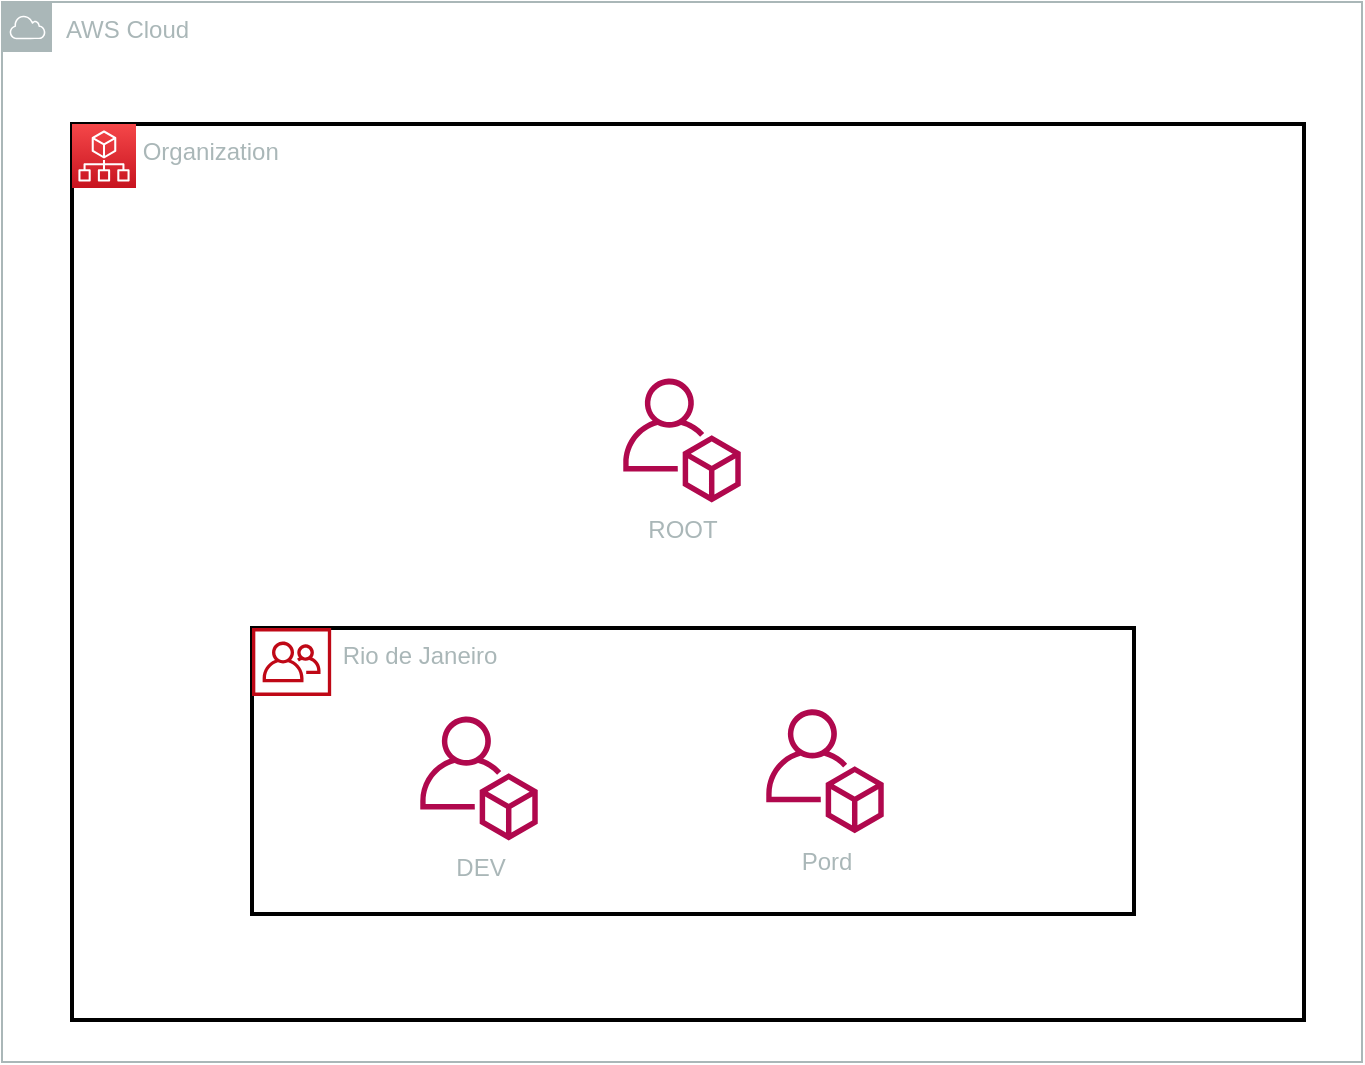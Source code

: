 <mxfile>
    <diagram id="bpMunQD3PL20XGcsqLX9" name="Page-1">
        <mxGraphModel dx="897" dy="797" grid="0" gridSize="10" guides="1" tooltips="1" connect="1" arrows="1" fold="1" page="1" pageScale="1" pageWidth="850" pageHeight="1100" math="0" shadow="0">
            <root>
                <mxCell id="0"/>
                <mxCell id="1" parent="0"/>
                <mxCell id="3" value="AWS Cloud" style="sketch=0;outlineConnect=0;gradientColor=none;html=1;whiteSpace=wrap;fontSize=12;fontStyle=0;shape=mxgraph.aws4.group;grIcon=mxgraph.aws4.group_aws_cloud;strokeColor=#AAB7B8;fillColor=none;verticalAlign=top;align=left;spacingLeft=30;fontColor=#AAB7B8;dashed=0;" parent="1" vertex="1">
                    <mxGeometry x="80" y="80" width="680" height="530" as="geometry"/>
                </mxCell>
                <mxCell id="5" value="          Organization" style="rounded=1;arcSize=0;dashed=0;fillColor=none;gradientColor=none;strokeWidth=2;verticalAlign=top;align=left;fontColor=#AAB7B8;" vertex="1" parent="1">
                    <mxGeometry x="115" y="141" width="616" height="448" as="geometry"/>
                </mxCell>
                <mxCell id="7" value="" style="sketch=0;points=[[0,0,0],[0.25,0,0],[0.5,0,0],[0.75,0,0],[1,0,0],[0,1,0],[0.25,1,0],[0.5,1,0],[0.75,1,0],[1,1,0],[0,0.25,0],[0,0.5,0],[0,0.75,0],[1,0.25,0],[1,0.5,0],[1,0.75,0]];outlineConnect=0;fontColor=#232F3E;gradientColor=#F54749;gradientDirection=north;fillColor=#C7131F;strokeColor=#ffffff;dashed=0;verticalLabelPosition=bottom;verticalAlign=top;align=center;html=1;fontSize=12;fontStyle=0;aspect=fixed;shape=mxgraph.aws4.resourceIcon;resIcon=mxgraph.aws4.organizations;" vertex="1" parent="1">
                    <mxGeometry x="115" y="141" width="32" height="32" as="geometry"/>
                </mxCell>
                <mxCell id="8" value="             Rio de Janeiro" style="rounded=1;arcSize=0;dashed=0;fillColor=none;gradientColor=none;strokeWidth=2;verticalAlign=top;align=left;fontColor=#AAB7B8;" vertex="1" parent="1">
                    <mxGeometry x="205" y="393" width="441" height="143" as="geometry"/>
                </mxCell>
                <mxCell id="10" value="" style="sketch=0;outlineConnect=0;fontColor=#232F3E;gradientColor=none;fillColor=#BF0816;strokeColor=none;dashed=0;verticalLabelPosition=bottom;verticalAlign=top;align=center;html=1;fontSize=12;fontStyle=0;aspect=fixed;pointerEvents=1;shape=mxgraph.aws4.organizations_organizational_unit;" vertex="1" parent="1">
                    <mxGeometry x="205" y="393" width="39.58" height="34" as="geometry"/>
                </mxCell>
                <mxCell id="11" value="&lt;font color=&quot;#aab7b8&quot;&gt;DEV&lt;/font&gt;" style="sketch=0;outlineConnect=0;fontColor=#232F3E;gradientColor=none;fillColor=#B0084D;strokeColor=none;dashed=0;verticalLabelPosition=bottom;verticalAlign=top;align=center;html=1;fontSize=12;fontStyle=0;aspect=fixed;pointerEvents=1;shape=mxgraph.aws4.organizations_account;" vertex="1" parent="1">
                    <mxGeometry x="289" y="437" width="59" height="62.19" as="geometry"/>
                </mxCell>
                <mxCell id="12" value="&lt;font color=&quot;#aab7b8&quot;&gt;Pord&lt;/font&gt;" style="sketch=0;outlineConnect=0;fontColor=#232F3E;gradientColor=none;fillColor=#B0084D;strokeColor=none;dashed=0;verticalLabelPosition=bottom;verticalAlign=top;align=center;html=1;fontSize=12;fontStyle=0;aspect=fixed;pointerEvents=1;shape=mxgraph.aws4.organizations_account;" vertex="1" parent="1">
                    <mxGeometry x="462" y="433.4" width="59" height="62.19" as="geometry"/>
                </mxCell>
                <mxCell id="13" value="&lt;font color=&quot;#aab7b8&quot;&gt;ROOT&lt;/font&gt;" style="sketch=0;outlineConnect=0;fontColor=#232F3E;gradientColor=none;fillColor=#B0084D;strokeColor=none;dashed=0;verticalLabelPosition=bottom;verticalAlign=top;align=center;html=1;fontSize=12;fontStyle=0;aspect=fixed;pointerEvents=1;shape=mxgraph.aws4.organizations_account;" vertex="1" parent="1">
                    <mxGeometry x="390.5" y="268" width="59" height="62.19" as="geometry"/>
                </mxCell>
            </root>
        </mxGraphModel>
    </diagram>
</mxfile>